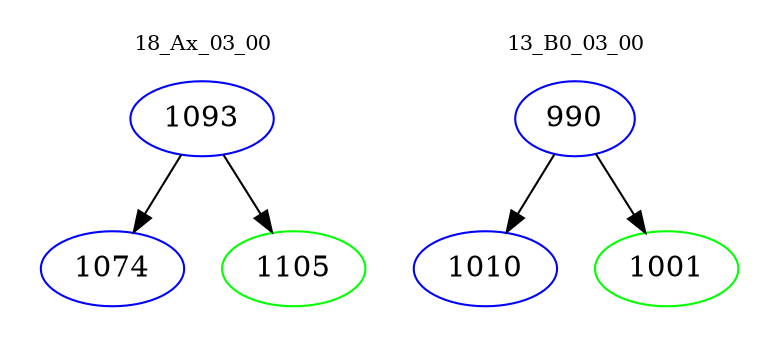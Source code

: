 digraph{
subgraph cluster_0 {
color = white
label = "18_Ax_03_00";
fontsize=10;
T0_1093 [label="1093", color="blue"]
T0_1093 -> T0_1074 [color="black"]
T0_1074 [label="1074", color="blue"]
T0_1093 -> T0_1105 [color="black"]
T0_1105 [label="1105", color="green"]
}
subgraph cluster_1 {
color = white
label = "13_B0_03_00";
fontsize=10;
T1_990 [label="990", color="blue"]
T1_990 -> T1_1010 [color="black"]
T1_1010 [label="1010", color="blue"]
T1_990 -> T1_1001 [color="black"]
T1_1001 [label="1001", color="green"]
}
}
